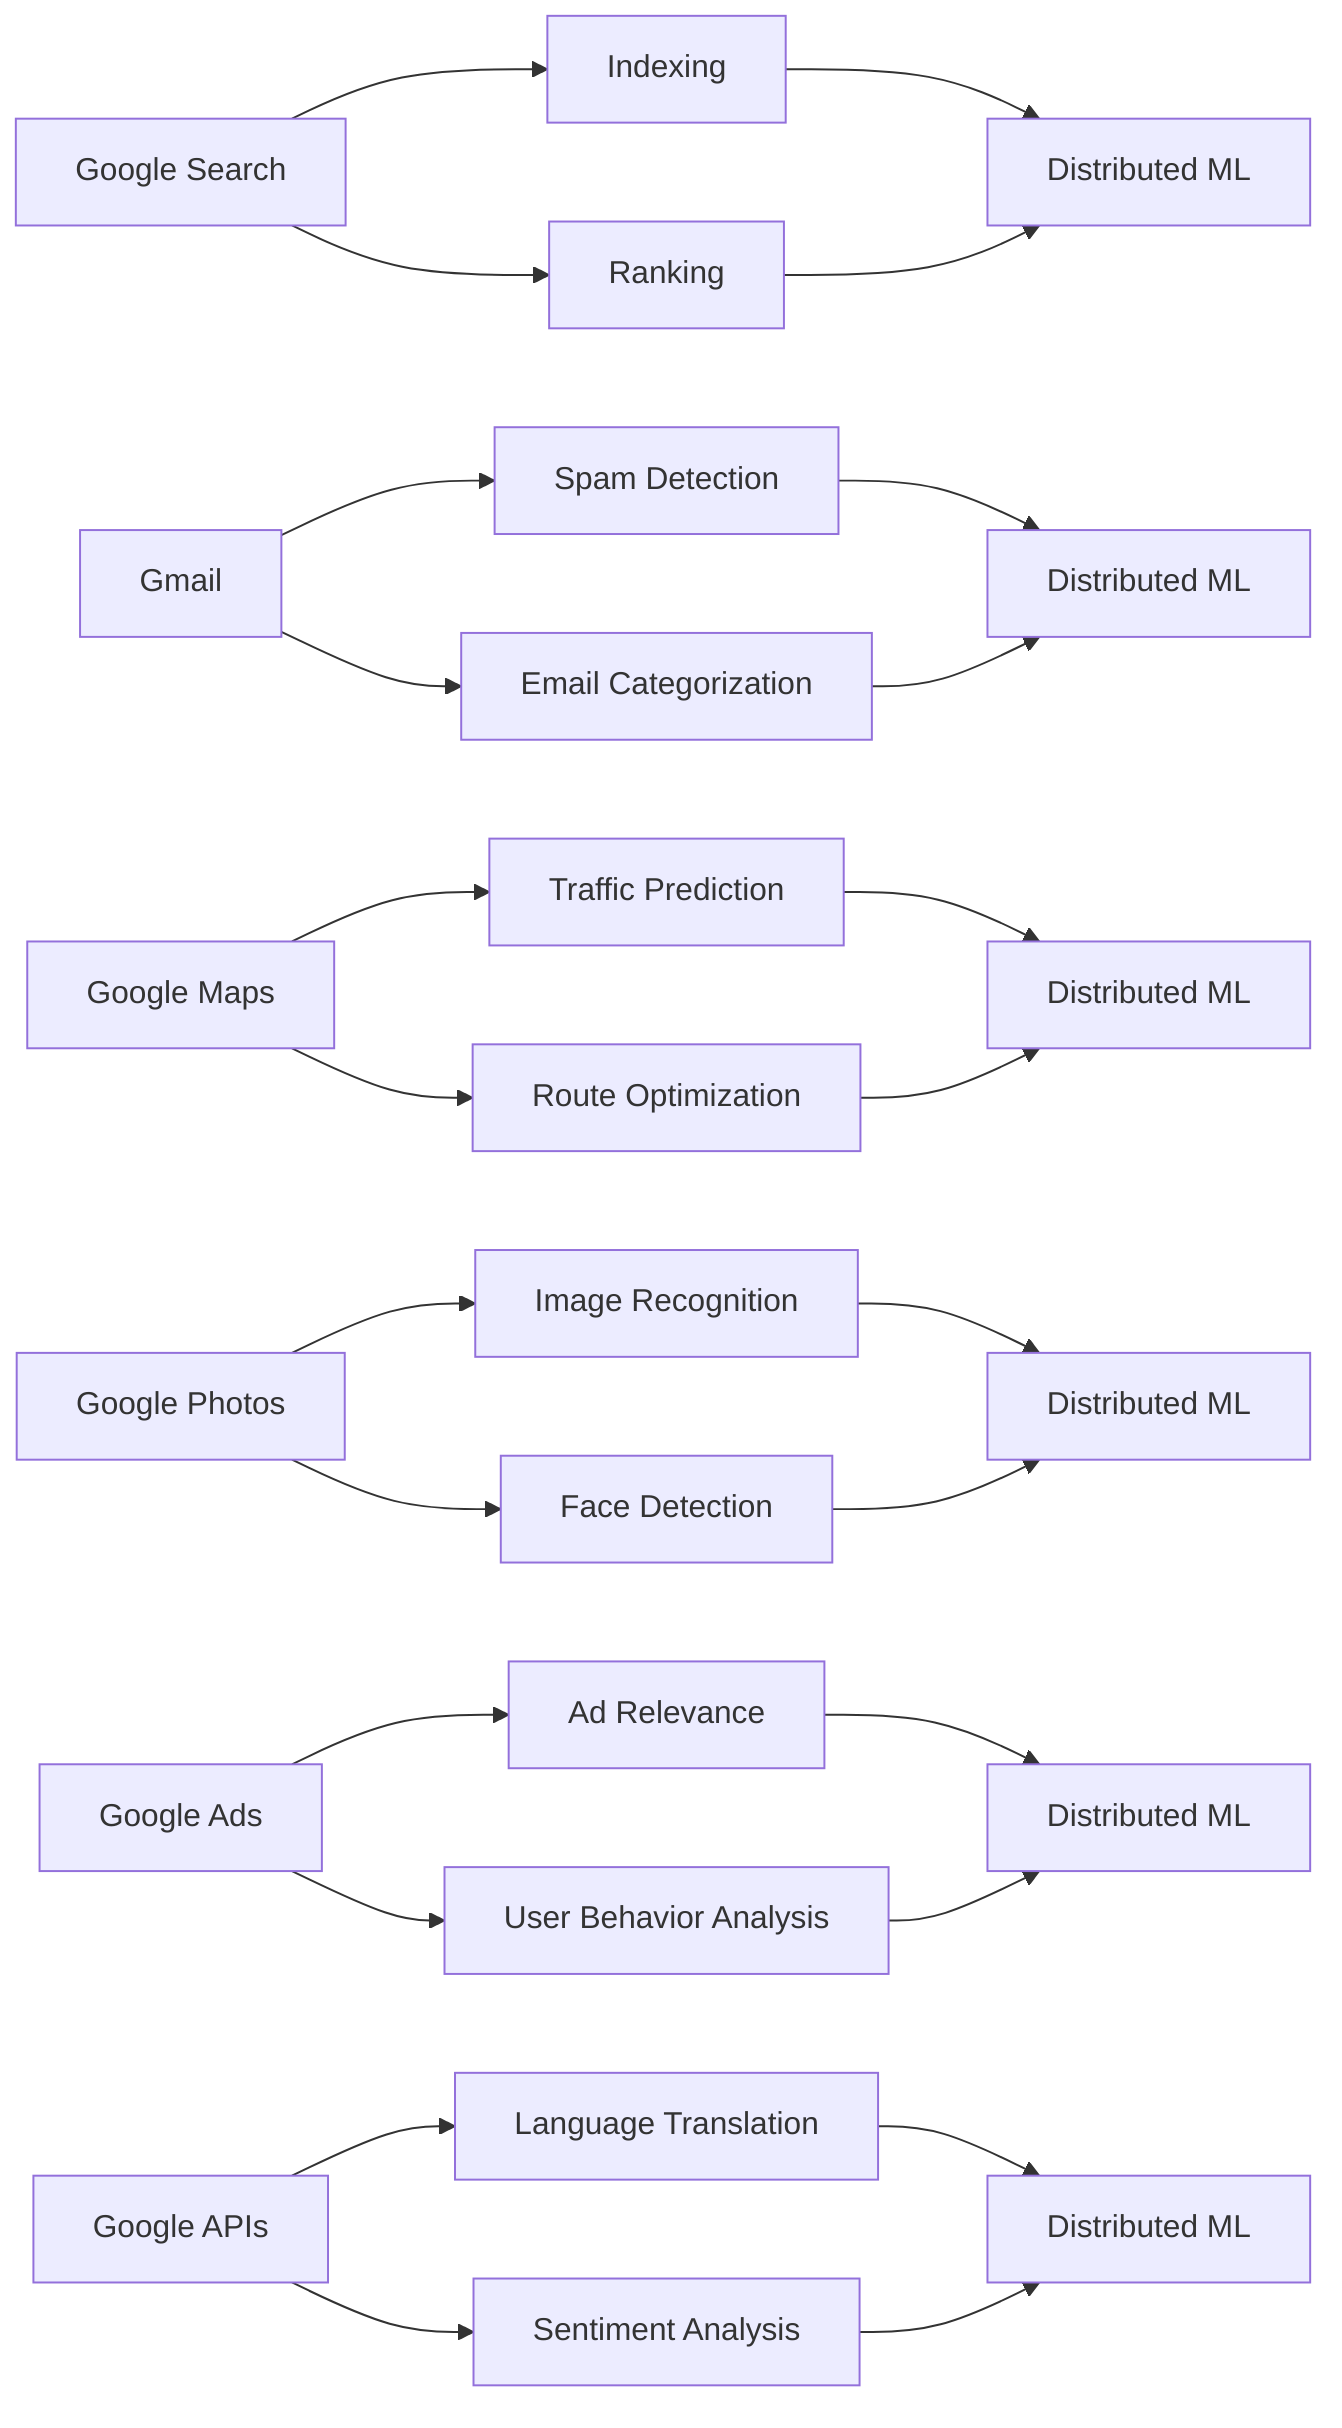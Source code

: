 graph LR
    A[Google Search] --> B[Indexing]
    A --> C[Ranking]
    B --> D[Distributed ML]
    C --> D
    E[Gmail] --> F[Spam Detection]
    E --> G[Email Categorization]
    F --> H[Distributed ML]
    G --> H
    I[Google Maps] --> J[Traffic Prediction]
    I --> K[Route Optimization]
    J --> L[Distributed ML]
    K --> L
    M[Google Photos] --> N[Image Recognition]
    M --> O[Face Detection]
    N --> P[Distributed ML]
    O --> P
    Q[Google Ads] --> R[Ad Relevance]
    Q --> S[User Behavior Analysis]
    R --> T[Distributed ML]
    S --> T
    U[Google APIs] --> V[Language Translation]
    U --> W[Sentiment Analysis]
    V --> X[Distributed ML]
    W --> X
